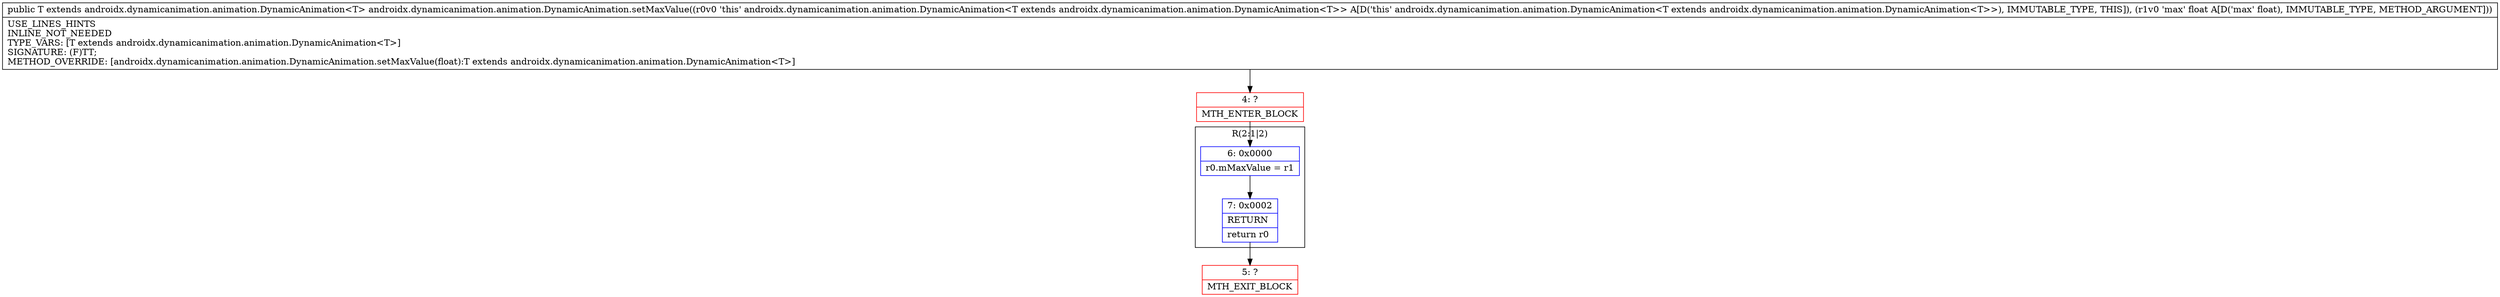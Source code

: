 digraph "CFG forandroidx.dynamicanimation.animation.DynamicAnimation.setMaxValue(F)Landroidx\/dynamicanimation\/animation\/DynamicAnimation;" {
subgraph cluster_Region_902795256 {
label = "R(2:1|2)";
node [shape=record,color=blue];
Node_6 [shape=record,label="{6\:\ 0x0000|r0.mMaxValue = r1\l}"];
Node_7 [shape=record,label="{7\:\ 0x0002|RETURN\l|return r0\l}"];
}
Node_4 [shape=record,color=red,label="{4\:\ ?|MTH_ENTER_BLOCK\l}"];
Node_5 [shape=record,color=red,label="{5\:\ ?|MTH_EXIT_BLOCK\l}"];
MethodNode[shape=record,label="{public T extends androidx.dynamicanimation.animation.DynamicAnimation\<T\> androidx.dynamicanimation.animation.DynamicAnimation.setMaxValue((r0v0 'this' androidx.dynamicanimation.animation.DynamicAnimation\<T extends androidx.dynamicanimation.animation.DynamicAnimation\<T\>\> A[D('this' androidx.dynamicanimation.animation.DynamicAnimation\<T extends androidx.dynamicanimation.animation.DynamicAnimation\<T\>\>), IMMUTABLE_TYPE, THIS]), (r1v0 'max' float A[D('max' float), IMMUTABLE_TYPE, METHOD_ARGUMENT]))  | USE_LINES_HINTS\lINLINE_NOT_NEEDED\lTYPE_VARS: [T extends androidx.dynamicanimation.animation.DynamicAnimation\<T\>]\lSIGNATURE: (F)TT;\lMETHOD_OVERRIDE: [androidx.dynamicanimation.animation.DynamicAnimation.setMaxValue(float):T extends androidx.dynamicanimation.animation.DynamicAnimation\<T\>]\l}"];
MethodNode -> Node_4;Node_6 -> Node_7;
Node_7 -> Node_5;
Node_4 -> Node_6;
}

